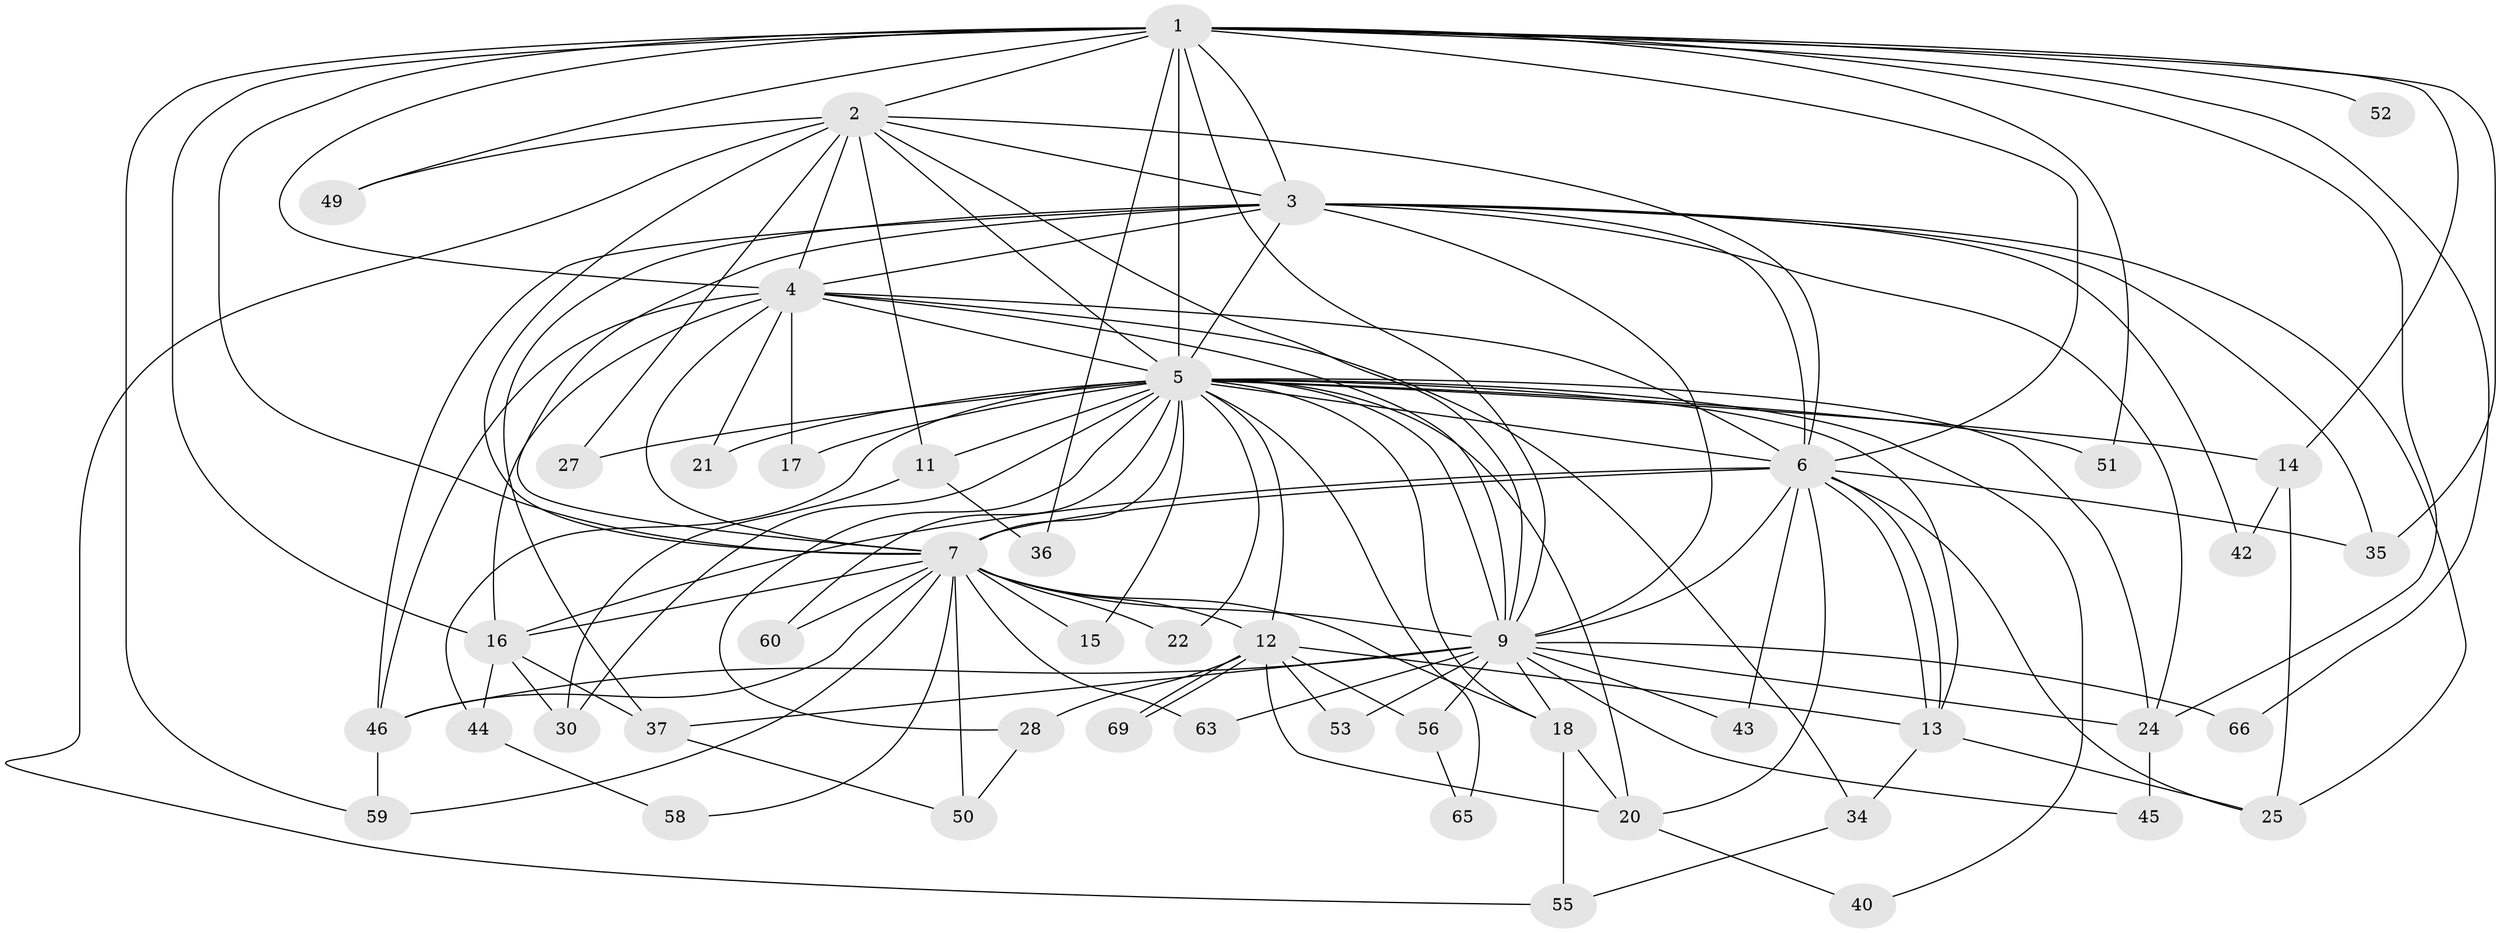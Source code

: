 // original degree distribution, {23: 0.0125, 14: 0.0125, 18: 0.0125, 15: 0.0125, 12: 0.0125, 16: 0.0125, 13: 0.0125, 24: 0.0125, 19: 0.025, 4: 0.075, 9: 0.0125, 2: 0.5125, 5: 0.075, 7: 0.0125, 3: 0.1875}
// Generated by graph-tools (version 1.1) at 2025/17/03/04/25 18:17:30]
// undirected, 48 vertices, 126 edges
graph export_dot {
graph [start="1"]
  node [color=gray90,style=filled];
  1 [super="+39"];
  2;
  3 [super="+57"];
  4;
  5 [super="+70+8"];
  6;
  7 [super="+64+73+10+54"];
  9;
  11;
  12;
  13 [super="+29+38"];
  14;
  15;
  16 [super="+19"];
  17;
  18 [super="+41"];
  20 [super="+33"];
  21;
  22;
  24 [super="+72"];
  25 [super="+31"];
  27;
  28;
  30;
  34;
  35 [super="+61"];
  36;
  37 [super="+79"];
  40;
  42;
  43;
  44;
  45;
  46 [super="+74+48"];
  49 [super="+75"];
  50;
  51;
  52 [super="+67"];
  53;
  55;
  56;
  58;
  59 [super="+62"];
  60;
  63;
  65;
  66;
  69;
  1 -- 2;
  1 -- 3;
  1 -- 4 [weight=2];
  1 -- 5 [weight=2];
  1 -- 6;
  1 -- 7 [weight=4];
  1 -- 9;
  1 -- 14;
  1 -- 16;
  1 -- 35;
  1 -- 36;
  1 -- 49;
  1 -- 51;
  1 -- 52 [weight=3];
  1 -- 59;
  1 -- 66;
  1 -- 24;
  2 -- 3;
  2 -- 4;
  2 -- 5 [weight=2];
  2 -- 6;
  2 -- 7 [weight=2];
  2 -- 9;
  2 -- 11;
  2 -- 27;
  2 -- 49 [weight=2];
  2 -- 55;
  3 -- 4;
  3 -- 5 [weight=3];
  3 -- 6;
  3 -- 7 [weight=3];
  3 -- 9;
  3 -- 24;
  3 -- 25;
  3 -- 42;
  3 -- 37 [weight=2];
  3 -- 46;
  3 -- 35;
  4 -- 5 [weight=2];
  4 -- 6;
  4 -- 7 [weight=2];
  4 -- 9;
  4 -- 16;
  4 -- 17;
  4 -- 21;
  4 -- 34;
  4 -- 46;
  5 -- 6 [weight=2];
  5 -- 7 [weight=5];
  5 -- 9 [weight=2];
  5 -- 11;
  5 -- 22;
  5 -- 24;
  5 -- 65;
  5 -- 12;
  5 -- 13;
  5 -- 14;
  5 -- 15;
  5 -- 17;
  5 -- 18;
  5 -- 20;
  5 -- 21;
  5 -- 27;
  5 -- 28;
  5 -- 30;
  5 -- 40;
  5 -- 44;
  5 -- 51;
  5 -- 60;
  6 -- 7 [weight=2];
  6 -- 9;
  6 -- 13;
  6 -- 13;
  6 -- 35;
  6 -- 43;
  6 -- 20;
  6 -- 16;
  6 -- 25;
  7 -- 9 [weight=2];
  7 -- 12;
  7 -- 50;
  7 -- 15;
  7 -- 16;
  7 -- 18;
  7 -- 22;
  7 -- 58;
  7 -- 59;
  7 -- 60;
  7 -- 63;
  7 -- 46;
  9 -- 18;
  9 -- 24;
  9 -- 37;
  9 -- 43;
  9 -- 45;
  9 -- 46;
  9 -- 53;
  9 -- 56;
  9 -- 63;
  9 -- 66;
  11 -- 30;
  11 -- 36;
  12 -- 20;
  12 -- 28;
  12 -- 53;
  12 -- 56;
  12 -- 69;
  12 -- 69;
  12 -- 13;
  13 -- 25;
  13 -- 34;
  14 -- 25;
  14 -- 42;
  16 -- 37 [weight=2];
  16 -- 44;
  16 -- 30;
  18 -- 20;
  18 -- 55;
  20 -- 40;
  24 -- 45;
  28 -- 50;
  34 -- 55;
  37 -- 50;
  44 -- 58;
  46 -- 59;
  56 -- 65;
}
